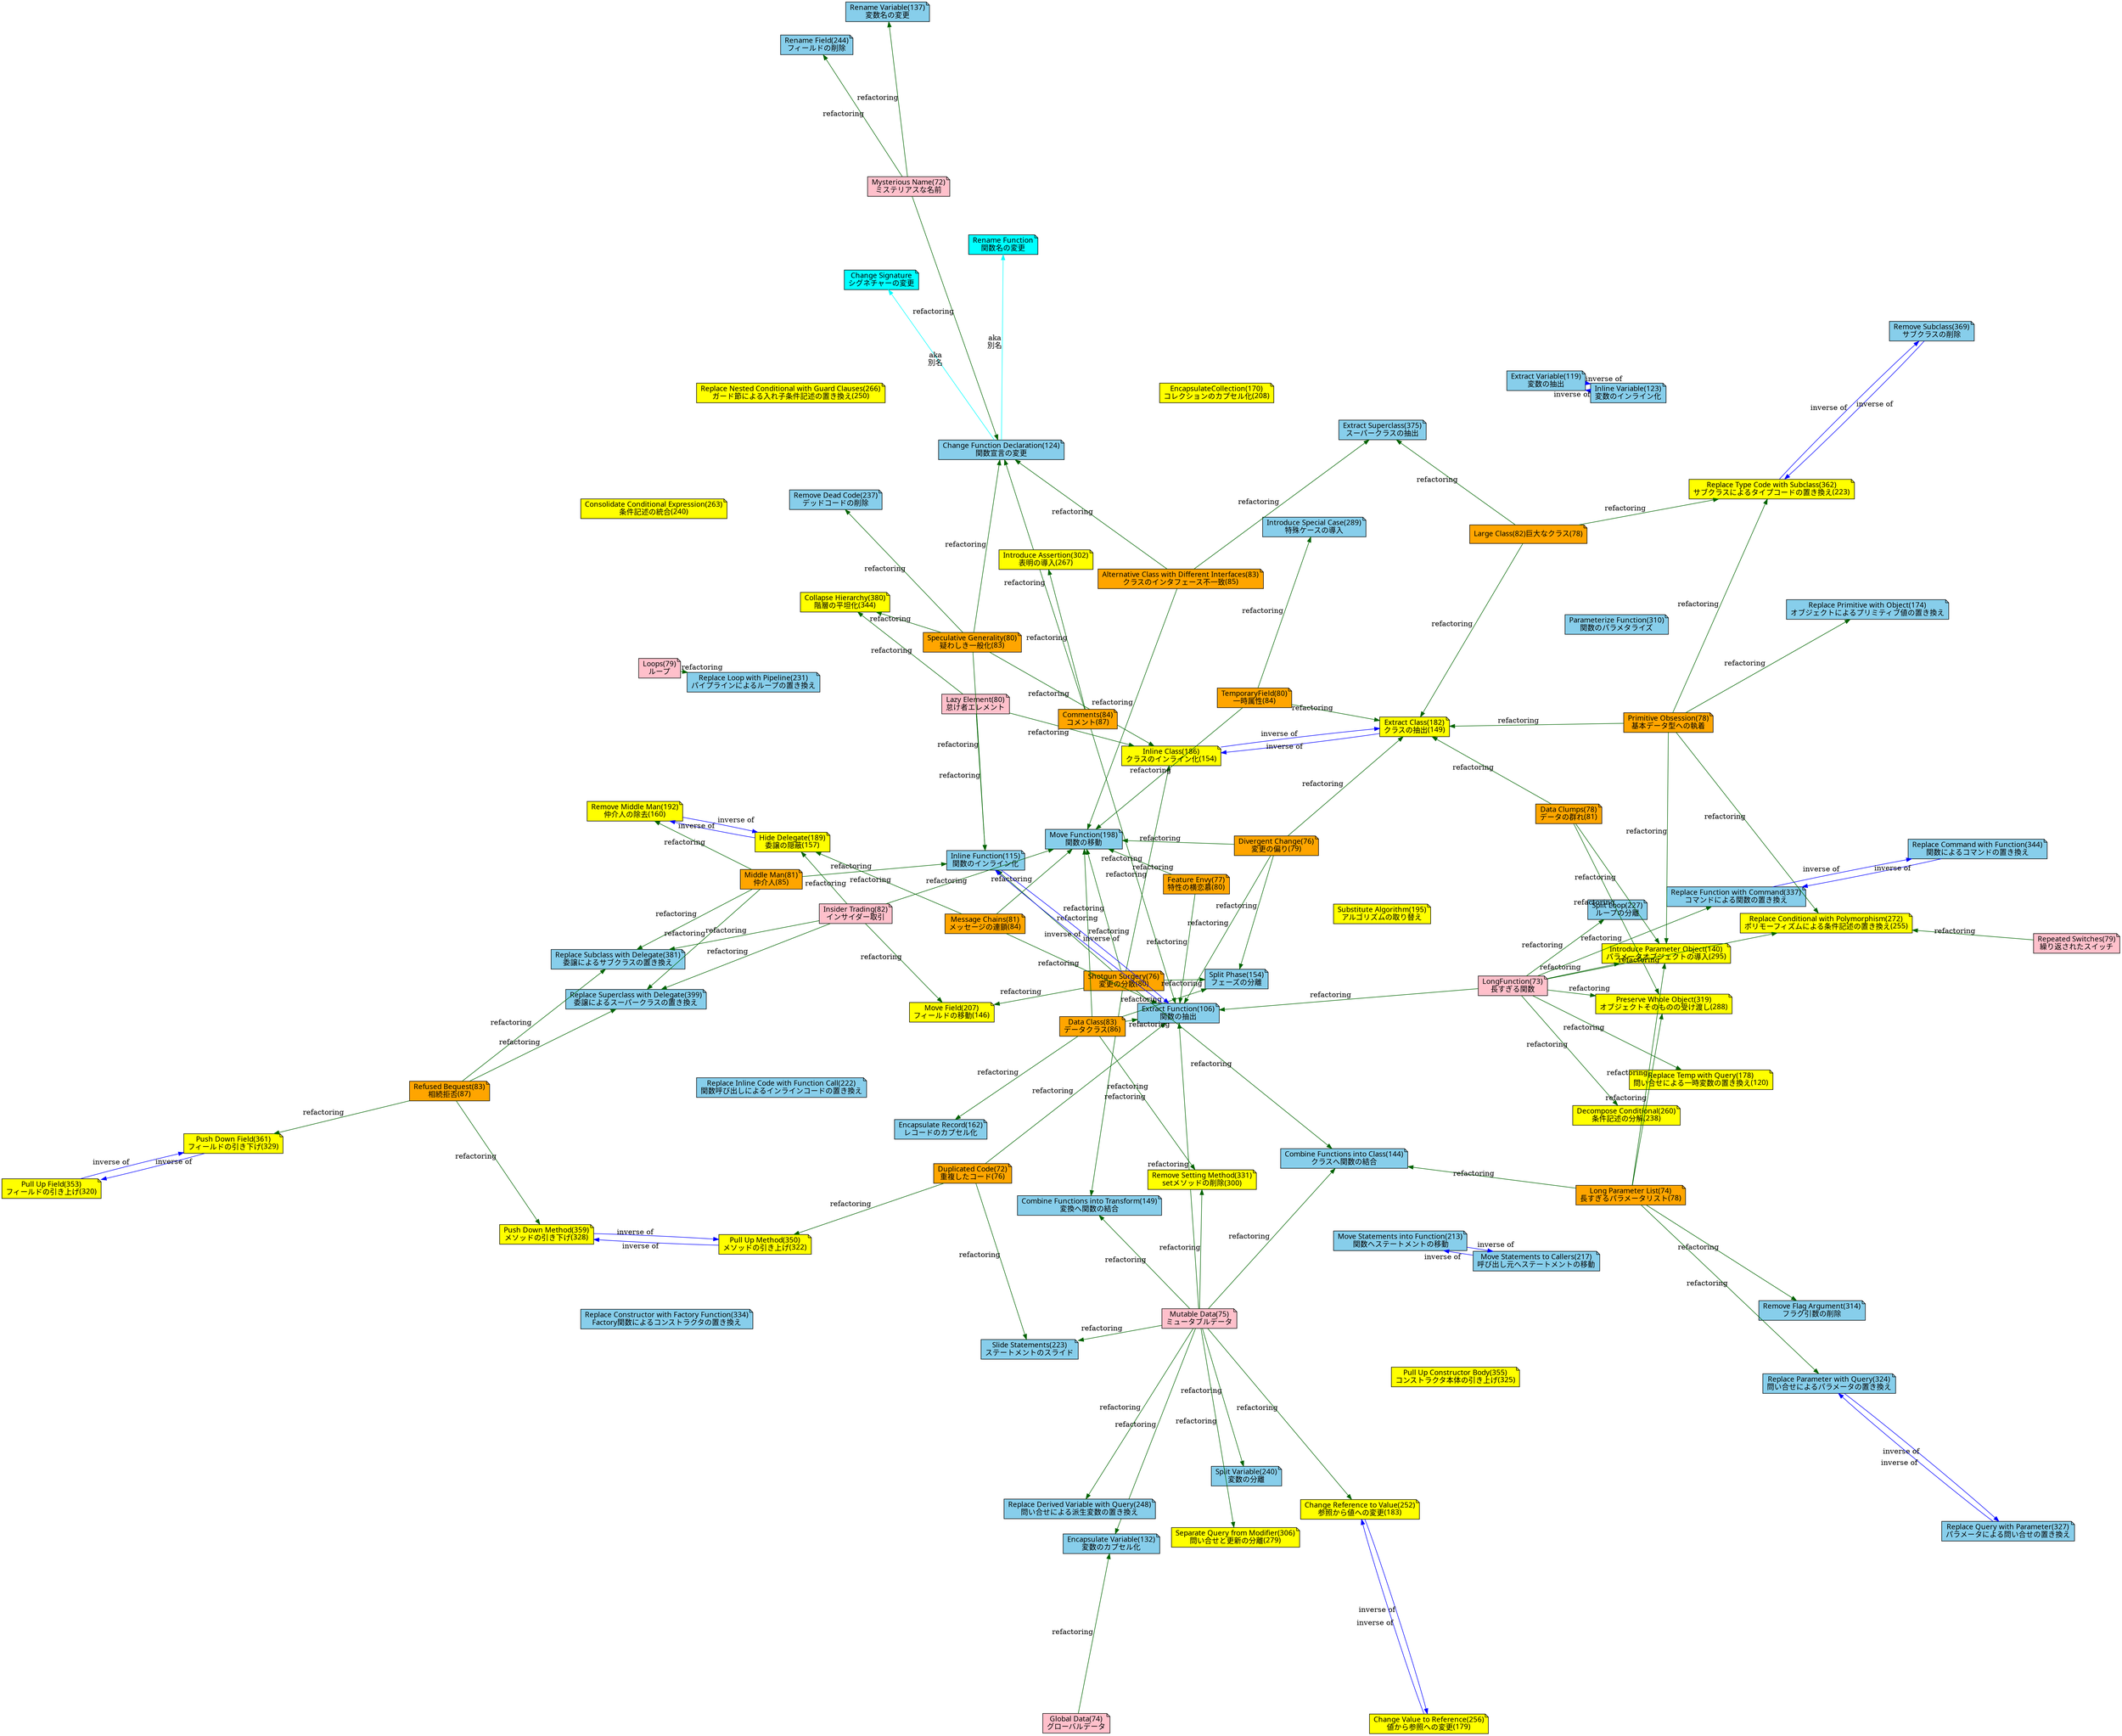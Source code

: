 digraph Refactoring2ndEdition {
    graph [
        charset="UTF-8";
        //layout=neato; overlap = false; splines = true;
        //layout=circo;
        layout=fdp;
        //layout=twopi; overlap = false; splines = true;
        //layout=dot; rankdir=LR;
    ];

    node [
        shape="note",
        style="filled",
        fillcolor="red",
        fontname="MS UI Gothic"
    ];

    /* -------------------- */
    /* 2nd Edition */
    //subgraph cluster_2Smell {
        //label="2nd Edition Bad Smells";
        // 2nd Bad Smell
        // 2nd P.72
        MysteriousName[label="Mysterious Name(72)\nミステリアスな名前", fillcolor="pink"];
        DuplicatedCode[label="Duplicated Code(72)\n重複したコード(76)", fillcolor="orange"];
        // 2nd P.73
        LongFunction[label="LongFunction(73)\n長すぎる関数", fillcolor="pink"];
        // 2nd P.74
        LongParameterList[label="Long Parameter List(74)\n長すぎるパラメータリスト(78)", fillcolor="orange"];
        GlobalData[label="Global Data(74)\nグローバルデータ", fillcolor="pink"];
        // 2nd P.75
        MutableData[label="Mutable Data(75)\nミュータブルデータ", fillcolor="pink"];
        // 2nd P.76
        DivergentChange[label="Divergent Change(76)\n変更の偏り(79)", fillcolor="orange"];
        ShotgunSurgery[label="Shotgun Surgery(76)\n変更の分散(80)", fillcolor="orange"];
        // 2nd P.77
        FeatureEnvy[label="Feature Envy(77)\n特性の横恋慕(80)", fillcolor="orange"];
        // 2nd P.78
        DataClumps[label="Data Clumps(78)\nデータの群れ(81)", fillcolor="orange"];
        PrimitiveObsession[label="Primitive Obsession(78)\n基本データ型への執着", fillcolor="orange"];
        // 2nd P.79
        RepeatedSwitches[label="Repeated Switches(79)\n繰り返されたスイッチ", fillcolor="pink"];
        Loops[label="Loops(79)\nループ", fillcolor="pink"];
        // 2nd P.80
        LazyElement[label="Lazy Element(80)\n怠け者エレメント", fillcolor="pink"];
        SpeculativeGenerality[label="Speculative Generality(80)\n疑わしき一般化(83)", fillcolor="orange"];
        TemporaryField[label="TemporaryField(80)\n一時属性(84)", fillcolor="orange"];
        // 2nd P.81
        MessageChains[label="Message Chains(81)\nメッセージの連鎖(84)", fillcolor="orange"];
        MiddleMan[label="Middle Man(81)\n仲介人(85)", fillcolor="orange"];
        // 2nd P.82
        InsiderTrading[label="Insider Trading(82)\nインサイダー取引", fillcolor="pink"];
        LargeClass[label="Large Class(82)\巨大なクラス(78)", fillcolor="orange"];
        // 2nd P.83
        AlternativeClasswithDifferentInterfaces[label="Alternative Class with Different Interfaces(83)\nクラスのインタフェース不一致(85)" fillcolor="orange"];
        DataClass[label="Data Class(83)\nデータクラス(86)", fillcolor="orange"];
        RefusedBequest[label="Refused Bequest(83)\n相続拒否(87)", fillcolor="orange"];
        // 2nd P.84
        Comments[label="Comments(84)\nコメント(87)", fillcolor="orange"];
    //}

    //subgraph cluster_2ndCatalog {
        //label="2nd Edition Refactoring Catalog";
        // 2nd Chapter 6 : A First Set of Refactorings
        // 2nd P.106
        ExtractFunction [label="Extract Function(106)\n関数の抽出", fillcolor="skyblue"];
        // 2nd P.115
        InlineFunction [label="Inline Function(115)\n関数のインライン化", fillcolor="skyblue"];
        // 2nd P.119
        ExtractVariable [label="Extract Variable(119)\n変数の抽出", fillcolor="skyblue"];
        // 2nd P.123
        InlineVariable [label="Inline Variable(123)\n変数のインライン化", fillcolor="skyblue"];
        // 2nd P.124
        ChangeFunctionDeclaration [label="Change Function Declaration(124)\n関数宣言の変更", URL="https://refactoring.com/catalog/changeFunctionDeclaration.html", fillcolor="skyblue"];
        RenameFunction [label="Rename Function\n関数名の変更", fillcolor="cyan"];
        ChangeSignature [label="Change Signature\nシグネチャーの変更", fillcolor="cyan"];
        // 2nd P.132
        EncapsulateVariable [label="Encapsulate Variable(132)\n変数のカプセル化", fillcolor="skyblue"];
        // 2nd P.137
        RenameVariable [label="Rename Variable(137)\n変数名の変更", fillcolor="skyblue"];
        // 2nd P.140
        IntroduceParameterObject [label="Introduce Parameter Object(140)\nパラメータオブジェクトの導入(295)", fillcolor="yellow"];
        // 2nd P.144
        CombineFunctionsintoClass [label="Combine Functions into Class(144)\nクラスへ関数の結合", fillcolor="skyblue"];
        // 2nd P.149
        CombineFunctionsintoTransform [label="Combine Functions into Transform(149)\n変換へ関数の結合", fillcolor="skyblue"];
        // 2nd P.154
        SplitPhase [label="Split Phase(154)\nフェーズの分離", fillcolor="skyblue"];

        // 2nd Chapter 7 : Encapsulation
        // 2nd P.162
        EncapsulateRecord [label="Encapsulate Record(162)\nレコードのカプセル化", fillcolor="skyblue"];
        // 2nd P.170
        EncapsulateCollection [label="EncapsulateCollection(170)\nコレクションのカプセル化(208)", fillcolor="yellow"];
        // 2nd P.174
        ReplacePrimitivewithObject [label="Replace Primitive with Object(174)\nオブジェクトによるプリミティブ値の置き換え", fillcolor="skyblue"];
        // 2nd P.178
        ReplaceTempwithQuery [label="Replace Temp with Query(178)\n問い合せによる一時変数の置き換え(120)", fillcolor="yellow"];
        // 2nd P.182
        ExtractClass [label="Extract Class(182)\nクラスの抽出(149)", fillcolor="yellow"];
        // 2nd P.186
        InlineClass [label="Inline Class(186)\nクラスのインライン化(154)", fillcolor="yellow"];
        // 2nd P.189
        HideDelegate [label="Hide Delegate(189)\n委譲の隠蔽(157)", fillcolor="yellow"];
        // 2nd P.192
        RemoveMiddleMan [label="Remove Middle Man(192)\n仲介人の除去(160)", fillcolor="yellow"];
        // 2nd P.195
        SubstituteAlgorithm [label="Substitute Algorithm(195)\nアルゴリズムの取り替え", fillcolor="yellow"];

        // 2nd Chapter 8 : Moving Features
        // 2nd P.198
        MoveFunction [label="Move Function(198)\n関数の移動", fillcolor="skyblue"];
        // 2nd P.207
        MoveField [label="Move Field(207)\nフィールドの移動(146)", fillcolor="yellow"];
        // 2nd P.213
        MoveStatementsintoFunction [label="Move Statements into Function(213)\n 関数へステートメントの移動", fillcolor="skyblue"];
        MoveStatementsintoFunction -> MoveStatementstoCallers [label="inverse of", color="blue"];
        // 2nd P.217
        MoveStatementstoCallers [label="Move Statements to Callers(217)\n呼び出し元へステートメントの移動", fillcolor="skyblue"];
        MoveStatementstoCallers -> MoveStatementsintoFunction [label="inverse of", color="blue"];
        // 2nd P.222
        ReplaceInlineCodewithFunctionCall [label="Replace Inline Code with Function Call(222)\n関数呼び出しによるインラインコードの置き換え", fillcolor="skyblue"];
        // 2nd P.223
        SlideStatements [label="Slide Statements(223)\nステートメントのスライド", fillcolor="skyblue"];
        // 2nd P.227
        SplitLoop [label="Split Loop(227)\nループの分離", fillcolor="skyblue"];
        // 2nd P.231
        ReplaceLoopwithPipeline [label="Replace Loop with Pipeline(231)\nパイプラインによるループの置き換え", fillcolor="skyblue"];
        // 2nd P.237
        RemoveDeadCode [label="Remove Dead Code(237)\nデッドコードの削除", fillcolor="skyblue"];

        // 2nd Chapter 9 : Organizing Data
        // 2nd P.240
        SplitVariable [label="Split Variable(240)\n変数の分離", fillcolor="skyblue"];
        // 2nd P.244
        RenameField [label="Rename Field(244)\nフィールドの削除", fillcolor="skyblue"];
        // 2nd P.248
        ReplaceDerivedVariablewithQuery [label="Replace Derived Variable with Query(248)\n問い合せによる派生変数の置き換え", fillcolor="skyblue"];
        // 2nd P.252
        ChangeReferencetoValue [label="Change Reference to Value(252)\n参照から値への変更(183)", fillcolor="yellow"];
        ChangeReferencetoValue -> ChangeValuetoReference [label="inverse of", color="blue"];
        // 2nd P.256
        ChangeValuetoReference [label="Change Value to Reference(256)\n値から参照への変更(179)", fillcolor="yellow"];
        ChangeValuetoReference -> ChangeReferencetoValue [label="inverse of", color="blue"];

        // 2nd Chapter 10 : Simplifying Conditional Logic
        // 2nd P.260
        DecomposeConditional [label="Decompose Conditional(260)\n条件記述の分解(238)", fillcolor="yellow"];
        // 2nd P.263
        ConsolidateConditionalExpression [label="Consolidate Conditional Expression(263)\n条件記述の統合(240)", fillcolor="yellow"];
        // 2nd P.266
        ReplaceNestedConditionalwithGuardClauses [label="Replace Nested Conditional with Guard Clauses(266)\nガード節による入れ子条件記述の置き換え(250)", fillcolor="yellow"];
        // 2nd P.272
        ReplaceConditionalwithPolymorphism [label="Replace Conditional with Polymorphism(272)\nポリモーフィズムによる条件記述の置き換え(255)", fillcolor="yellow"];
        // 2nd P.289
        IntroduceSpecialCase [label="Introduce Special Case(289)\n特殊ケースの導入", fillcolor="skyblue"];
        // 2nd P.302
        IntroduceAssertion [label="Introduce Assertion(302)\n表明の導入(267)", fillcolor="yellow"];

        // 2nd Chapter 11 : Refactoring APIs
        // 2nd P.306
        SeparateQueryfromModifier [label="Separate Query from Modifier(306)\n問い合せと更新の分離(279)", fillcolor="yellow"];
        // 2nd P.310
        ParameterizeFunction [label="Parameterize Function(310)\n関数のパラメタライズ", fillcolor="skyblue"];
        // 2nd P.314
        RemoveFlagArgument [label="Remove Flag Argument(314)\nフラグ引数の削除", fillcolor="skyblue"];
        // 2nd P.319
        PreserveWholeObject [label="Preserve Whole Object(319)\nオブジェクトそのものの受け渡し(288)", fillcolor="yellow"];
        // 2nd P.324
        ReplaceParameterwithQuery [label="Replace Parameter with Query(324)\n問い合せによるパラメータの置き換え", fillcolor="skyblue"];
        // 2nd P.327
        ReplaceQuerywithParameter [label="Replace Query with Parameter(327)\nパラメータによる問い合せの置き換え", fillcolor="skyblue"];
        // 2nd P.331
        RemoveSettingMethod [label="Remove Setting Method(331)\nsetメソッドの削除(300)", fillcolor="yellow"];
        // 2nd P.334
        ReplaceConstructorwithFactoryFunction [label="Replace Constructor with Factory Function(334)\nFactory関数によるコンストラクタの置き換え", fillcolor="skyblue"];
        // 2nd P.337
        ReplaceFunctionwithCommand [label="Replace Function with Command(337)\nコマンドによる関数の置き換え", fillcolor="skyblue"];
        // 2nd P.344
        ReplaceCommandwithFunction [label="Replace Command with Function(344)\n関数によるコマンドの置き換え", fillcolor="skyblue"];

        // 2nd Chapter 12 : Dealing with Inheritance
        // 2nd P.350
        PullUpMethod [label="Pull Up Method(350)\nメソッドの引き上げ(322)", fillcolor="yellow"];
        // 2nd P.353
        PullUpField [label="Pull Up Field(353)\nフィールドの引き上げ(320)", fillcolor="yellow"];
        // 2nd P.355
        PullUpConstructorBody [label="Pull Up Constructor Body(355)\nコンストラクタ本体の引き上げ(325)", fillcolor="yellow"];
        // 2nd P.359
        PushDownMethod [label="Push Down Method(359)\nメソッドの引き下げ(328)", fillcolor="yellow"];
        // 2nd P.361
        PushDownField [label="Push Down Field(361)\nフィールドの引き下げ(329)", fillcolor="yellow"];
        // 2nd P.362
        ReplaceTypeCodewithSubclasses [label="Replace Type Code with Subclass(362)\nサブクラスによるタイプコードの置き換え(223)", fillcolor="yellow"];
        // 2nd P.369
        RemoveSubclass [label="Remove Subclass(369)\nサブクラスの削除", fillcolor="skyblue"];
        // 2nd P.375
        ExtractSuperclass [label="Extract Superclass(375)\nスーパークラスの抽出", fillcolor="skyblue"];
        // 2nd P.380
        CollapseHierarchy [label="Collapse Hierarchy(380)\n階層の平坦化(344)", fillcolor="yellow"];
        // 2nd P.381
        ReplaceSubclasswithDelegate [label="Replace Subclass with Delegate(381)\n委譲によるサブクラスの置き換え", fillcolor="skyblue"];
        // 2nd P.399
        ReplaceSuperclasswithDelegate [label="Replace Superclass with Delegate(399)\n委譲によるスーパークラスの置き換え", fillcolor="skyblue"];
    //}   // 2nd Refactoring Catalog end

    // 関連

    // 2nd P.83
    AlternativeClasswithDifferentInterfaces -> ChangeFunctionDeclaration[label="refactoring", color="darkgreen"];
    AlternativeClasswithDifferentInterfaces -> MoveFunction[label="refactoring", color="darkgreen"];
    AlternativeClasswithDifferentInterfaces -> ExtractSuperclass[label="refactoring", color="darkgreen"];
    DataClass -> EncapsulateRecord[label="refactoring", color="darkgreen"];
    DataClass -> RemoveSettingMethod[label="refactoring", color="darkgreen"];
    DataClass -> MoveFunction[label="refactoring", color="darkgreen"];
    DataClass -> ExtractFunction[label="refactoring", color="darkgreen"];
    DataClass -> SplitPhase[label="refactoring", color="darkgreen"];

    // 2nd P.84
    Comments -> ExtractFunction[label="refactoring", color="darkgreen"];
    Comments -> ChangeFunctionDeclaration[label="refactoring", color="darkgreen"];
    Comments -> IntroduceAssertion[label="refactoring", color="darkgreen"];

    // 2nd P.78
    DataClumps -> ExtractClass[label="refactoring", color="darkgreen"];
    DataClumps -> IntroduceParameterObject[label="refactoring", color="darkgreen"];
    DataClumps -> PreserveWholeObject[label="refactoring", color="darkgreen"];

    // 2nd P.76
    DivergentChange -> SplitPhase[label="refactoring", color="darkgreen"];
    DivergentChange -> MoveFunction[label="refactoring", color="darkgreen"];
    DivergentChange -> ExtractFunction[label="refactoring", color="darkgreen"];
    DivergentChange -> ExtractClass[label="refactoring", color="darkgreen"];

    // 2nd P.72
    DuplicatedCode -> ExtractFunction[label="refactoring", color="darkgreen"];
    DuplicatedCode -> SlideStatements[label="refactoring", color="darkgreen"];
    DuplicatedCode -> PullUpMethod[label="refactoring", color="darkgreen"];

    // 2nd P.77
    FeatureEnvy -> MoveFunction[label="refactoring", color="darkgreen"];
    FeatureEnvy -> ExtractFunction[label="refactoring", color="darkgreen"];

    // 2nd P.74
    GlobalData -> EncapsulateVariable[label="refactoring", color="darkgreen"];

    // 2nd P.82
    InsiderTrading -> MoveFunction[label="refactoring", color="darkgreen"];
    InsiderTrading -> MoveField[label="refactoring", color="darkgreen"];
    InsiderTrading -> HideDelegate[label="refactoring", color="darkgreen"];
    InsiderTrading -> ReplaceSubclasswithDelegate[label="refactoring", color="darkgreen"];
    InsiderTrading -> ReplaceSuperclasswithDelegate[label="refactoring", color="darkgreen"];

    // 2nd P.82
    LargeClass -> ExtractClass[label="refactoring", color="darkgreen"];
    LargeClass -> ExtractSuperclass[label="refactoring", color="darkgreen"];
    LargeClass -> ReplaceTypeCodewithSubclasses[label="refactoring", color="darkgreen"];

    // 2nd P.80
    LazyElement -> InlineFunction[label="refactoring", color="darkgreen"];
    LazyElement -> InlineClass[label="refactoring", color="darkgreen"];
    LazyElement -> CollapseHierarchy[label="refactoring", color="darkgreen"];

    // 2nd P.73
    LongFunction -> ExtractFunction[label="refactoring", color="darkgreen"];
    LongFunction -> ReplaceTempwithQuery[label="refactoring", color="darkgreen"];
    LongFunction -> IntroduceParameterObject[label="refactoring", color="darkgreen"];
    LongFunction -> PreserveWholeObject[label="refactoring", color="darkgreen"];
    LongFunction -> ReplaceFunctionwithCommand[label="refactoring", color="darkgreen"];
    LongFunction -> DecomposeConditional[label="refactoring", color="darkgreen"];
    LongFunction -> ReplaceConditionalwithPolymorphism[label="refactoring", color="darkgreen"];
    LongFunction -> SplitLoop[label="refactoring", color="darkgreen"];

    // 2nd P.74
    LongParameterList -> ReplaceParameterwithQuery[label="refactoring", color="darkgreen"];
    LongParameterList -> PreserveWholeObject[label="refactoring", color="darkgreen"];
    LongParameterList -> IntroduceParameterObject[label="refactoring", color="darkgreen"];
    LongParameterList -> RemoveFlagArgument[label="refactoring", color="darkgreen"];
    LongParameterList -> CombineFunctionsintoClass[label="refactoring", color="darkgreen"];

    // 2nd P.79
    Loops -> ReplaceLoopwithPipeline[label="refactoring", color="darkgreen"];

    // 2nd P.81
    MessageChains -> HideDelegate[label="refactoring", color="darkgreen"];
    MessageChains -> ExtractFunction[label="refactoring", color="darkgreen"];
    MessageChains -> MoveFunction[label="refactoring", color="darkgreen"];

    // 2nd P.81
    MiddleMan -> RemoveMiddleMan[label="refactoring", color="darkgreen"];
    MiddleMan -> InlineFunction[label="refactoring", color="darkgreen"];
    MiddleMan -> ReplaceSuperclasswithDelegate[label="refactoring", color="darkgreen"];
    MiddleMan -> ReplaceSubclasswithDelegate[label="refactoring", color="darkgreen"];

    // 2nd P.75
    MutableData -> EncapsulateVariable[label="refactoring", color="darkgreen"];
    MutableData -> SplitVariable[label="refactoring", color="darkgreen"];
    MutableData -> SlideStatements[label="refactoring", color="darkgreen"];
    MutableData -> ExtractFunction[label="refactoring", color="darkgreen"];
    MutableData -> SeparateQueryfromModifier[label="refactoring", color="darkgreen"];
    MutableData -> RemoveSettingMethod[label="refactoring", color="darkgreen"];
    MutableData -> ReplaceDerivedVariablewithQuery[label="refactoring", color="darkgreen"];
    MutableData -> CombineFunctionsintoClass[label="refactoring", color="darkgreen"];
    MutableData -> CombineFunctionsintoTransform[label="refactoring", color="darkgreen"];
    MutableData -> ChangeReferencetoValue[label="refactoring", color="darkgreen"];

    // 2nd P.72
    MysteriousName -> ChangeFunctionDeclaration[label="refactoring", color="darkgreen"];
    MysteriousName -> RenameVariable[label="refactoring", color="darkgreen"];
    MysteriousName -> RenameField[label="refactoring", color="darkgreen"];

    // 2nd P.78
    PrimitiveObsession -> ReplacePrimitivewithObject[label="refactoring", color="darkgreen"];
    PrimitiveObsession -> ReplaceTypeCodewithSubclasses[label="refactoring", color="darkgreen"];
    PrimitiveObsession -> ReplaceConditionalwithPolymorphism[label="refactoring", color="darkgreen"];
    PrimitiveObsession -> ExtractClass[label="refactoring", color="darkgreen"];
    PrimitiveObsession -> IntroduceParameterObject[label="refactoring", color="darkgreen"];

    // 2nd P.83
    RefusedBequest -> PushDownMethod[label="refactoring", color="darkgreen"];
    RefusedBequest -> PushDownField[label="refactoring", color="darkgreen"];
    RefusedBequest -> ReplaceSubclasswithDelegate[label="refactoring", color="darkgreen"];
    RefusedBequest -> ReplaceSuperclasswithDelegate[label="refactoring", color="darkgreen"];

    // 2nd P.79
    RepeatedSwitches -> ReplaceConditionalwithPolymorphism[label="refactoring", color="darkgreen"];

    // 2nd P.76
    ShotgunSurgery -> MoveFunction[label="refactoring", color="darkgreen"];
    ShotgunSurgery -> MoveField[label="refactoring", color="darkgreen"];
    ShotgunSurgery -> CombineFunctionsintoClass[label="refactoring", color="darkgreen"];
    ShotgunSurgery -> CombineFunctionsintoTransform[label="refactoring", color="darkgreen"];
    ShotgunSurgery -> SplitPhase[label="refactoring", color="darkgreen"];
    ShotgunSurgery -> InlineFunction[label="refactoring", color="darkgreen"];
    ShotgunSurgery -> InlineClass[label="refactoring", color="darkgreen"];

    // 2nd P.80
    SpeculativeGenerality -> CollapseHierarchy[label="refactoring", color="darkgreen"];
    SpeculativeGenerality -> InlineFunction[label="refactoring", color="darkgreen"];
    SpeculativeGenerality -> InlineClass[label="refactoring", color="darkgreen"];
    SpeculativeGenerality -> ChangeFunctionDeclaration[label="refactoring", color="darkgreen"];
    SpeculativeGenerality -> RemoveDeadCode[label="refactoring", color="darkgreen"];

    // 2nd P.80
    TemporaryField -> ExtractClass [label="refactoring", color="darkgreen"]
    TemporaryField -> MoveFunction [label="refactoring", color="darkgreen"];
    TemporaryField -> IntroduceSpecialCase [label="refactoring", color="darkgreen"];

    // 2nd P.106
    //ExtractFunction -> ExtractMethod [label="formerly", color="gray"];
    ExtractFunction -> InlineFunction [label="inverse of", color="blue"];
    // 2nd P.115
    //InlineFunction -> InlineMethod [label="formerly", color="gray"];
    InlineFunction -> ExtractFunction [label="inverse of", color="blue"];
    // 2nd P.119
    ExtractVariable -> InlineVariable [label="inverse of", color="blue"];
    // 2nd P.123
    //InlineVariable -> InlineTemp [label="formerly", color="gray"];
    InlineVariable -> ExtractVariable [label="inverse of", color="blue"];
    // 2nd P.124
    ChangeFunctionDeclaration -> RenameFunction[label="aka\n別名", color="cyan"];
    //ChangeFunctionDeclaration -> RenameMethod[label="formerly", color="gray"];
    //ChangeFunctionDeclaration -> AddParameter[label="formerly", color="gray"];
    //ChangeFunctionDeclaration -> RemoveParameter[label="formerly", color="gray"];
    ChangeFunctionDeclaration -> ChangeSignature[label="aka\n別名", color="cyan"];
    // 2nd P.132
    //EncapsulateVariable -> SelfEncapsulateField [label="formerly", color="gray"];
    //EncapsulateVariable -> EncapsulateField [label="formerly", color="gray"];
    // 2nd P.162
    //EncapsulateRecord -> ReplaceRecordwithDataClass [label="formerly", color="gray"];
    // 2nd P.174
    //ReplacePrimitivewithObject -> ReplaceDataValuewithObject [label="formerly", color="gray"];
    //ReplacePrimitivewithObject -> ReplaceTypeCodewithClass [label="formerly", color="gray"];
    // 2nd P.182
    ExtractClass -> InlineClass [label="inverse of", color="blue"];
    // 2nd P.186
    InlineClass -> ExtractClass [label="inverse of", color="blue"];
    // 2nd P.189
    HideDelegate -> RemoveMiddleMan [label="inverse of", color="blue"];
    // 2nd P.192
    RemoveMiddleMan -> HideDelegate [label="inverse of", color="blue"];
    // 2nd P.198
    //MoveFunction -> MoveMethod [label="formerly", color="gray"];
    // 2nd P.223
    //SlideStatements -> ConsolidateDuplicateConditionalFragments [label="formerly", color="gray"];
    // 2nd P.240
    //SplitVariable -> RemoveAssignmentstoParameters [label="formerly", color="gray"]
    //SplitVariable -> SplitTemp [label="formerly", color="gray"];
    // 2nd P.289
    //IntroduceSpecialCase -> IntroduceNullObject [label="formerly", color="gray"];
    // 2nd P.310
    //ParameterizeFunction -> ParameterizeMethod [label="formerly", color="gray"];
    // 2nd P.314
    //RemoveFlagArgument -> ReplaceParameterwithExplicitMethods [label="formerly", color="gray"];
    // 2nd P.324
    //ReplaceParameterwithQuery -> ReplaceParameterwithMethod [label="formerly", color="gray"];
    ReplaceParameterwithQuery -> ReplaceQuerywithParameter [label="inverse of", color="blue"];
    // 2nd P.327
    ReplaceQuerywithParameter -> ReplaceParameterwithQuery [label="inverse of", color="blue"];
    // 2nd P.334
    //ReplaceConstructorwithFactoryFunction -> ReplaceConstructorwithFactoryMethod [label="formerly", color="gray"];
    // 2nd P.337
    //ReplaceFunctionwithCommand -> ReplaceMethodwithMethodObject [label="formerly", color="gray"];
    ReplaceFunctionwithCommand -> ReplaceCommandwithFunction [label="inverse of", color="blue"];
    // 2nd P.344
    ReplaceCommandwithFunction -> ReplaceFunctionwithCommand [label="inverse of", color="blue"];
    // 2nd P.350
    PullUpMethod -> PushDownMethod [label="inverse of", color="blue"];
    // 2nd P.353
    PullUpField -> PushDownField [label="inverse of", color="blue"];
    // 2nd P.359
    PushDownMethod -> PullUpMethod [label="inverse of", color="blue"];
    // 2nd P.361
    PushDownField -> PullUpField [label="inverse of", color="blue"];
    // 2nd P.362
    //ReplaceTypeCodewithSubclasses -> ReplaceTypeCodewithStateStrategy [label="subsumes\n包含"];
    //ReplaceTypeCodewithSubclasses -> ExtractSubclass [label="subsumes\n包含"];
    ReplaceTypeCodewithSubclasses -> RemoveSubclass [label="inverse of", color="blue"];
    // 2nd P.369
    RemoveSubclass -> ReplaceTypeCodewithSubclasses [label="inverse of", color="blue"];
    // 2nd P.399
    //ReplaceSuperclasswithDelegate -> ReplaceInheritancewithDelegation [label="formerly", color="gray"];
}